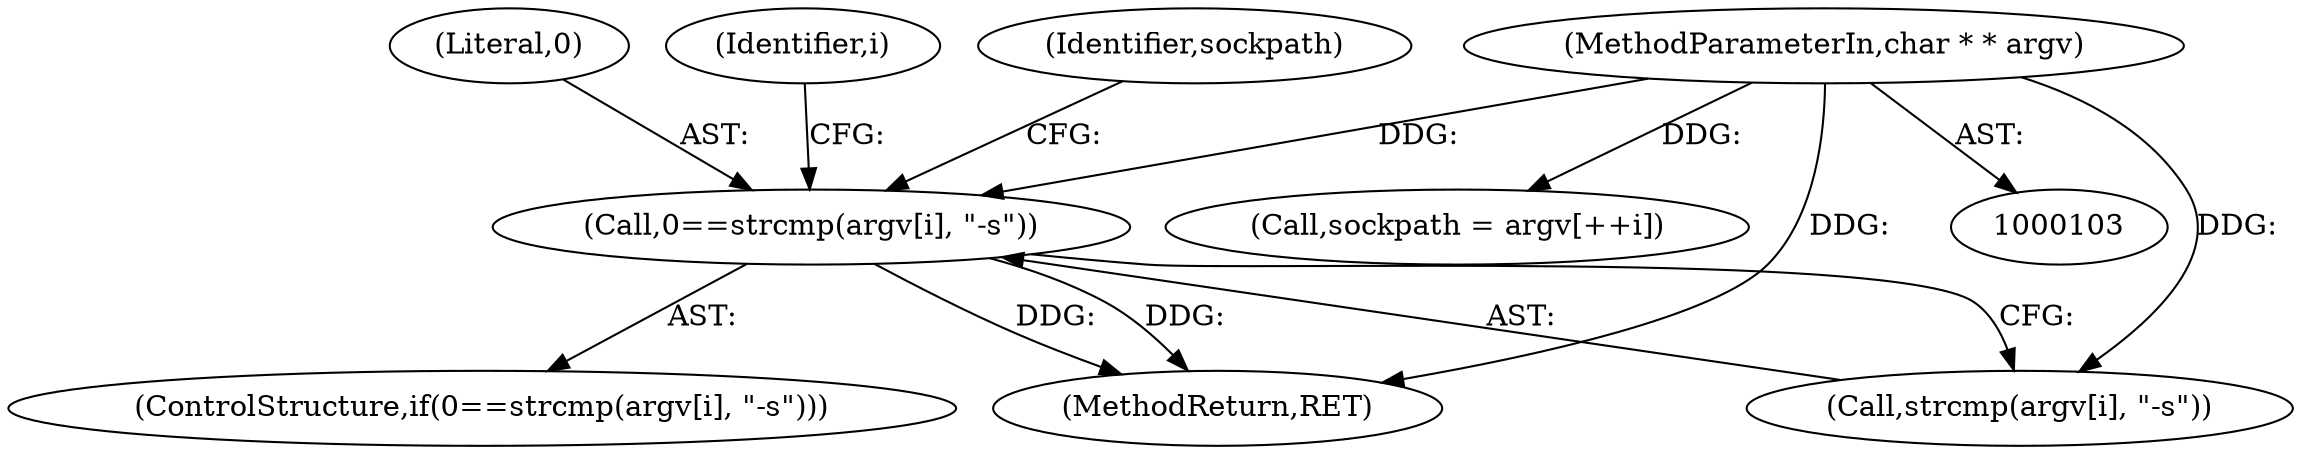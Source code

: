 digraph "0_miniupnp_b238cade9a173c6f751a34acf8ccff838a62aa47_0@API" {
"1000175" [label="(Call,0==strcmp(argv[i], \"-s\"))"];
"1000105" [label="(MethodParameterIn,char * * argv)"];
"1000177" [label="(Call,strcmp(argv[i], \"-s\"))"];
"1000176" [label="(Literal,0)"];
"1000182" [label="(Call,sockpath = argv[++i])"];
"1000174" [label="(ControlStructure,if(0==strcmp(argv[i], \"-s\")))"];
"1000172" [label="(Identifier,i)"];
"1000599" [label="(MethodReturn,RET)"];
"1000105" [label="(MethodParameterIn,char * * argv)"];
"1000175" [label="(Call,0==strcmp(argv[i], \"-s\"))"];
"1000183" [label="(Identifier,sockpath)"];
"1000175" -> "1000174"  [label="AST: "];
"1000175" -> "1000177"  [label="CFG: "];
"1000176" -> "1000175"  [label="AST: "];
"1000177" -> "1000175"  [label="AST: "];
"1000183" -> "1000175"  [label="CFG: "];
"1000172" -> "1000175"  [label="CFG: "];
"1000175" -> "1000599"  [label="DDG: "];
"1000175" -> "1000599"  [label="DDG: "];
"1000105" -> "1000175"  [label="DDG: "];
"1000105" -> "1000103"  [label="AST: "];
"1000105" -> "1000599"  [label="DDG: "];
"1000105" -> "1000177"  [label="DDG: "];
"1000105" -> "1000182"  [label="DDG: "];
}
